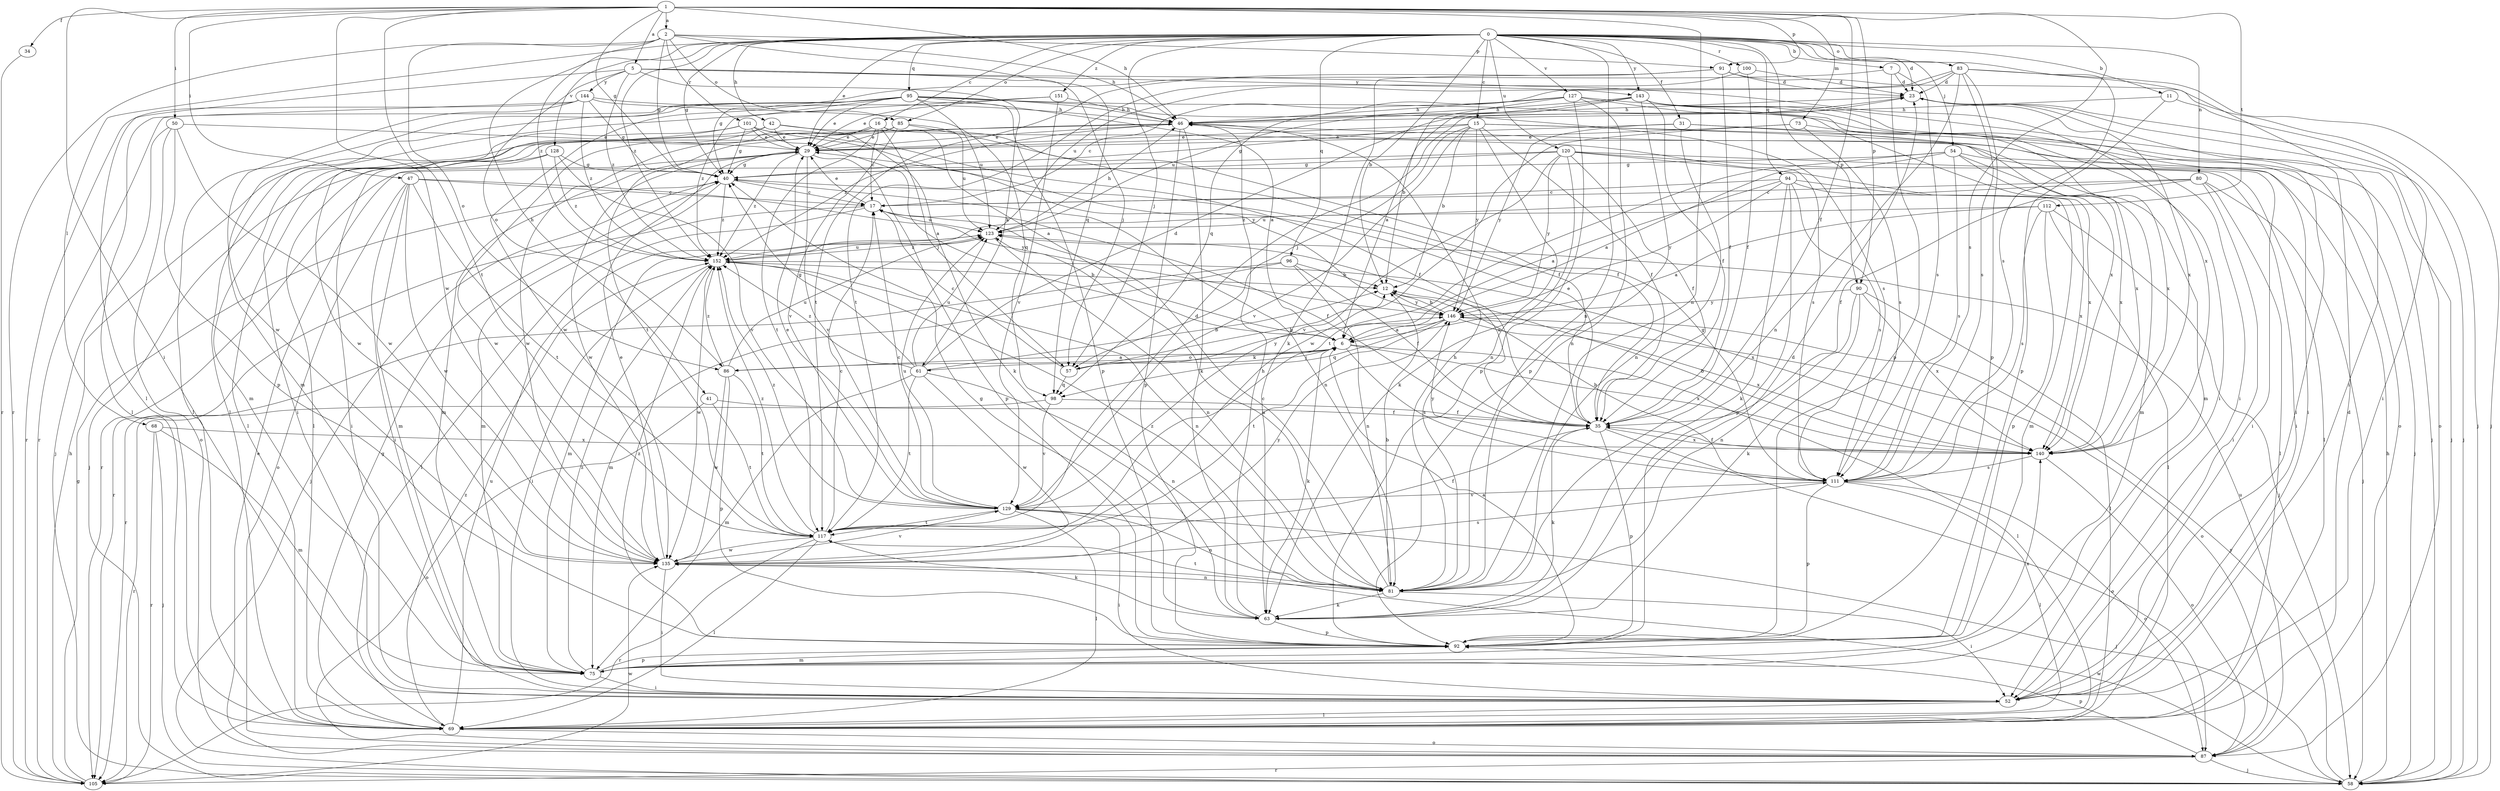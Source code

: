 strict digraph  {
0;
1;
2;
5;
6;
7;
11;
12;
15;
16;
17;
23;
29;
31;
34;
35;
40;
41;
42;
46;
47;
50;
52;
54;
57;
58;
61;
63;
68;
69;
73;
75;
80;
81;
83;
85;
86;
87;
90;
91;
92;
94;
95;
96;
98;
100;
101;
105;
111;
112;
117;
120;
123;
127;
128;
129;
135;
140;
143;
144;
146;
151;
152;
0 -> 7  [label=b];
0 -> 11  [label=b];
0 -> 12  [label=b];
0 -> 15  [label=c];
0 -> 16  [label=c];
0 -> 23  [label=d];
0 -> 29  [label=e];
0 -> 31  [label=f];
0 -> 40  [label=g];
0 -> 41  [label=h];
0 -> 42  [label=h];
0 -> 54  [label=j];
0 -> 57  [label=j];
0 -> 68  [label=l];
0 -> 80  [label=n];
0 -> 81  [label=n];
0 -> 83  [label=o];
0 -> 85  [label=o];
0 -> 90  [label=p];
0 -> 94  [label=q];
0 -> 95  [label=q];
0 -> 96  [label=q];
0 -> 100  [label=r];
0 -> 111  [label=s];
0 -> 120  [label=u];
0 -> 127  [label=v];
0 -> 128  [label=v];
0 -> 143  [label=y];
0 -> 151  [label=z];
0 -> 152  [label=z];
1 -> 2  [label=a];
1 -> 5  [label=a];
1 -> 34  [label=f];
1 -> 35  [label=f];
1 -> 40  [label=g];
1 -> 46  [label=h];
1 -> 47  [label=i];
1 -> 50  [label=i];
1 -> 52  [label=i];
1 -> 73  [label=m];
1 -> 81  [label=n];
1 -> 90  [label=p];
1 -> 91  [label=p];
1 -> 111  [label=s];
1 -> 112  [label=t];
1 -> 117  [label=t];
1 -> 135  [label=w];
2 -> 40  [label=g];
2 -> 46  [label=h];
2 -> 85  [label=o];
2 -> 86  [label=o];
2 -> 91  [label=p];
2 -> 98  [label=q];
2 -> 101  [label=r];
2 -> 105  [label=r];
2 -> 152  [label=z];
5 -> 57  [label=j];
5 -> 61  [label=k];
5 -> 69  [label=l];
5 -> 86  [label=o];
5 -> 140  [label=x];
5 -> 143  [label=y];
5 -> 144  [label=y];
5 -> 152  [label=z];
6 -> 57  [label=j];
6 -> 61  [label=k];
6 -> 63  [label=k];
6 -> 69  [label=l];
6 -> 86  [label=o];
6 -> 111  [label=s];
6 -> 140  [label=x];
7 -> 23  [label=d];
7 -> 40  [label=g];
7 -> 92  [label=p];
7 -> 111  [label=s];
11 -> 46  [label=h];
11 -> 52  [label=i];
11 -> 92  [label=p];
12 -> 146  [label=y];
15 -> 12  [label=b];
15 -> 29  [label=e];
15 -> 35  [label=f];
15 -> 40  [label=g];
15 -> 52  [label=i];
15 -> 57  [label=j];
15 -> 75  [label=m];
15 -> 81  [label=n];
15 -> 129  [label=v];
15 -> 146  [label=y];
16 -> 6  [label=a];
16 -> 17  [label=c];
16 -> 29  [label=e];
16 -> 57  [label=j];
16 -> 69  [label=l];
16 -> 111  [label=s];
16 -> 117  [label=t];
16 -> 135  [label=w];
17 -> 29  [label=e];
17 -> 35  [label=f];
17 -> 69  [label=l];
17 -> 105  [label=r];
17 -> 123  [label=u];
23 -> 46  [label=h];
23 -> 58  [label=j];
23 -> 87  [label=o];
23 -> 140  [label=x];
29 -> 40  [label=g];
29 -> 75  [label=m];
29 -> 92  [label=p];
29 -> 129  [label=v];
29 -> 135  [label=w];
29 -> 152  [label=z];
31 -> 29  [label=e];
31 -> 52  [label=i];
31 -> 81  [label=n];
31 -> 140  [label=x];
31 -> 146  [label=y];
34 -> 105  [label=r];
35 -> 29  [label=e];
35 -> 63  [label=k];
35 -> 87  [label=o];
35 -> 92  [label=p];
35 -> 123  [label=u];
35 -> 140  [label=x];
40 -> 17  [label=c];
40 -> 58  [label=j];
40 -> 75  [label=m];
40 -> 81  [label=n];
40 -> 152  [label=z];
41 -> 35  [label=f];
41 -> 87  [label=o];
41 -> 117  [label=t];
42 -> 29  [label=e];
42 -> 35  [label=f];
42 -> 52  [label=i];
42 -> 63  [label=k];
42 -> 135  [label=w];
46 -> 29  [label=e];
46 -> 58  [label=j];
46 -> 63  [label=k];
46 -> 69  [label=l];
46 -> 92  [label=p];
46 -> 152  [label=z];
47 -> 17  [label=c];
47 -> 52  [label=i];
47 -> 75  [label=m];
47 -> 87  [label=o];
47 -> 117  [label=t];
47 -> 135  [label=w];
47 -> 146  [label=y];
50 -> 29  [label=e];
50 -> 58  [label=j];
50 -> 87  [label=o];
50 -> 92  [label=p];
50 -> 135  [label=w];
52 -> 69  [label=l];
54 -> 6  [label=a];
54 -> 40  [label=g];
54 -> 52  [label=i];
54 -> 75  [label=m];
54 -> 111  [label=s];
54 -> 117  [label=t];
54 -> 140  [label=x];
57 -> 12  [label=b];
57 -> 17  [label=c];
57 -> 98  [label=q];
57 -> 146  [label=y];
58 -> 46  [label=h];
58 -> 135  [label=w];
58 -> 146  [label=y];
61 -> 12  [label=b];
61 -> 23  [label=d];
61 -> 40  [label=g];
61 -> 75  [label=m];
61 -> 81  [label=n];
61 -> 117  [label=t];
61 -> 123  [label=u];
61 -> 135  [label=w];
61 -> 152  [label=z];
63 -> 23  [label=d];
63 -> 40  [label=g];
63 -> 46  [label=h];
63 -> 92  [label=p];
68 -> 58  [label=j];
68 -> 75  [label=m];
68 -> 105  [label=r];
68 -> 140  [label=x];
69 -> 23  [label=d];
69 -> 40  [label=g];
69 -> 87  [label=o];
69 -> 123  [label=u];
69 -> 152  [label=z];
73 -> 29  [label=e];
73 -> 111  [label=s];
73 -> 135  [label=w];
73 -> 140  [label=x];
75 -> 52  [label=i];
75 -> 92  [label=p];
75 -> 140  [label=x];
75 -> 152  [label=z];
80 -> 17  [label=c];
80 -> 35  [label=f];
80 -> 52  [label=i];
80 -> 58  [label=j];
80 -> 69  [label=l];
80 -> 152  [label=z];
81 -> 12  [label=b];
81 -> 17  [label=c];
81 -> 46  [label=h];
81 -> 52  [label=i];
81 -> 63  [label=k];
81 -> 117  [label=t];
81 -> 123  [label=u];
81 -> 152  [label=z];
83 -> 23  [label=d];
83 -> 52  [label=i];
83 -> 58  [label=j];
83 -> 81  [label=n];
83 -> 92  [label=p];
83 -> 98  [label=q];
83 -> 111  [label=s];
83 -> 123  [label=u];
85 -> 29  [label=e];
85 -> 35  [label=f];
85 -> 117  [label=t];
85 -> 123  [label=u];
85 -> 129  [label=v];
86 -> 6  [label=a];
86 -> 92  [label=p];
86 -> 117  [label=t];
86 -> 123  [label=u];
86 -> 135  [label=w];
86 -> 152  [label=z];
87 -> 29  [label=e];
87 -> 58  [label=j];
87 -> 92  [label=p];
87 -> 105  [label=r];
87 -> 123  [label=u];
90 -> 63  [label=k];
90 -> 69  [label=l];
90 -> 81  [label=n];
90 -> 140  [label=x];
90 -> 146  [label=y];
91 -> 23  [label=d];
91 -> 35  [label=f];
91 -> 58  [label=j];
91 -> 63  [label=k];
91 -> 117  [label=t];
92 -> 6  [label=a];
92 -> 75  [label=m];
92 -> 152  [label=z];
94 -> 6  [label=a];
94 -> 17  [label=c];
94 -> 63  [label=k];
94 -> 75  [label=m];
94 -> 92  [label=p];
94 -> 111  [label=s];
94 -> 140  [label=x];
94 -> 146  [label=y];
95 -> 6  [label=a];
95 -> 29  [label=e];
95 -> 46  [label=h];
95 -> 58  [label=j];
95 -> 69  [label=l];
95 -> 75  [label=m];
95 -> 92  [label=p];
95 -> 105  [label=r];
95 -> 111  [label=s];
95 -> 123  [label=u];
95 -> 135  [label=w];
95 -> 152  [label=z];
96 -> 12  [label=b];
96 -> 35  [label=f];
96 -> 75  [label=m];
96 -> 81  [label=n];
96 -> 105  [label=r];
98 -> 35  [label=f];
98 -> 105  [label=r];
98 -> 129  [label=v];
100 -> 23  [label=d];
100 -> 35  [label=f];
100 -> 117  [label=t];
101 -> 6  [label=a];
101 -> 29  [label=e];
101 -> 35  [label=f];
101 -> 40  [label=g];
101 -> 75  [label=m];
101 -> 135  [label=w];
101 -> 146  [label=y];
105 -> 40  [label=g];
105 -> 46  [label=h];
105 -> 135  [label=w];
111 -> 12  [label=b];
111 -> 40  [label=g];
111 -> 69  [label=l];
111 -> 87  [label=o];
111 -> 92  [label=p];
111 -> 129  [label=v];
111 -> 146  [label=y];
112 -> 6  [label=a];
112 -> 58  [label=j];
112 -> 69  [label=l];
112 -> 92  [label=p];
112 -> 111  [label=s];
112 -> 123  [label=u];
117 -> 17  [label=c];
117 -> 23  [label=d];
117 -> 35  [label=f];
117 -> 63  [label=k];
117 -> 69  [label=l];
117 -> 105  [label=r];
117 -> 135  [label=w];
117 -> 152  [label=z];
120 -> 35  [label=f];
120 -> 40  [label=g];
120 -> 52  [label=i];
120 -> 63  [label=k];
120 -> 69  [label=l];
120 -> 105  [label=r];
120 -> 129  [label=v];
120 -> 140  [label=x];
120 -> 146  [label=y];
123 -> 46  [label=h];
123 -> 75  [label=m];
123 -> 81  [label=n];
123 -> 152  [label=z];
127 -> 12  [label=b];
127 -> 17  [label=c];
127 -> 46  [label=h];
127 -> 52  [label=i];
127 -> 81  [label=n];
127 -> 92  [label=p];
127 -> 140  [label=x];
128 -> 40  [label=g];
128 -> 52  [label=i];
128 -> 58  [label=j];
128 -> 129  [label=v];
128 -> 152  [label=z];
129 -> 17  [label=c];
129 -> 29  [label=e];
129 -> 52  [label=i];
129 -> 58  [label=j];
129 -> 69  [label=l];
129 -> 81  [label=n];
129 -> 117  [label=t];
129 -> 123  [label=u];
129 -> 152  [label=z];
135 -> 29  [label=e];
135 -> 52  [label=i];
135 -> 81  [label=n];
135 -> 111  [label=s];
135 -> 129  [label=v];
135 -> 146  [label=y];
140 -> 12  [label=b];
140 -> 35  [label=f];
140 -> 87  [label=o];
140 -> 111  [label=s];
143 -> 6  [label=a];
143 -> 35  [label=f];
143 -> 46  [label=h];
143 -> 52  [label=i];
143 -> 58  [label=j];
143 -> 87  [label=o];
143 -> 92  [label=p];
143 -> 123  [label=u];
144 -> 40  [label=g];
144 -> 46  [label=h];
144 -> 69  [label=l];
144 -> 98  [label=q];
144 -> 105  [label=r];
144 -> 135  [label=w];
144 -> 152  [label=z];
146 -> 6  [label=a];
146 -> 12  [label=b];
146 -> 87  [label=o];
146 -> 98  [label=q];
146 -> 117  [label=t];
146 -> 140  [label=x];
151 -> 29  [label=e];
151 -> 46  [label=h];
151 -> 69  [label=l];
151 -> 129  [label=v];
152 -> 12  [label=b];
152 -> 52  [label=i];
152 -> 81  [label=n];
152 -> 123  [label=u];
152 -> 135  [label=w];
152 -> 140  [label=x];
}
